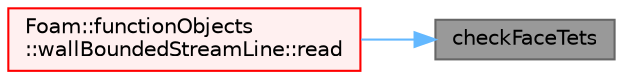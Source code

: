 digraph "checkFaceTets"
{
 // LATEX_PDF_SIZE
  bgcolor="transparent";
  edge [fontname=Helvetica,fontsize=10,labelfontname=Helvetica,labelfontsize=10];
  node [fontname=Helvetica,fontsize=10,shape=box,height=0.2,width=0.4];
  rankdir="RL";
  Node1 [id="Node000001",label="checkFaceTets",height=0.2,width=0.4,color="gray40", fillcolor="grey60", style="filled", fontcolor="black",tooltip=" "];
  Node1 -> Node2 [id="edge1_Node000001_Node000002",dir="back",color="steelblue1",style="solid",tooltip=" "];
  Node2 [id="Node000002",label="Foam::functionObjects\l::wallBoundedStreamLine::read",height=0.2,width=0.4,color="red", fillcolor="#FFF0F0", style="filled",URL="$classFoam_1_1functionObjects_1_1wallBoundedStreamLine.html#afac0600fef97b05534a595ce00b272ed",tooltip=" "];
}
